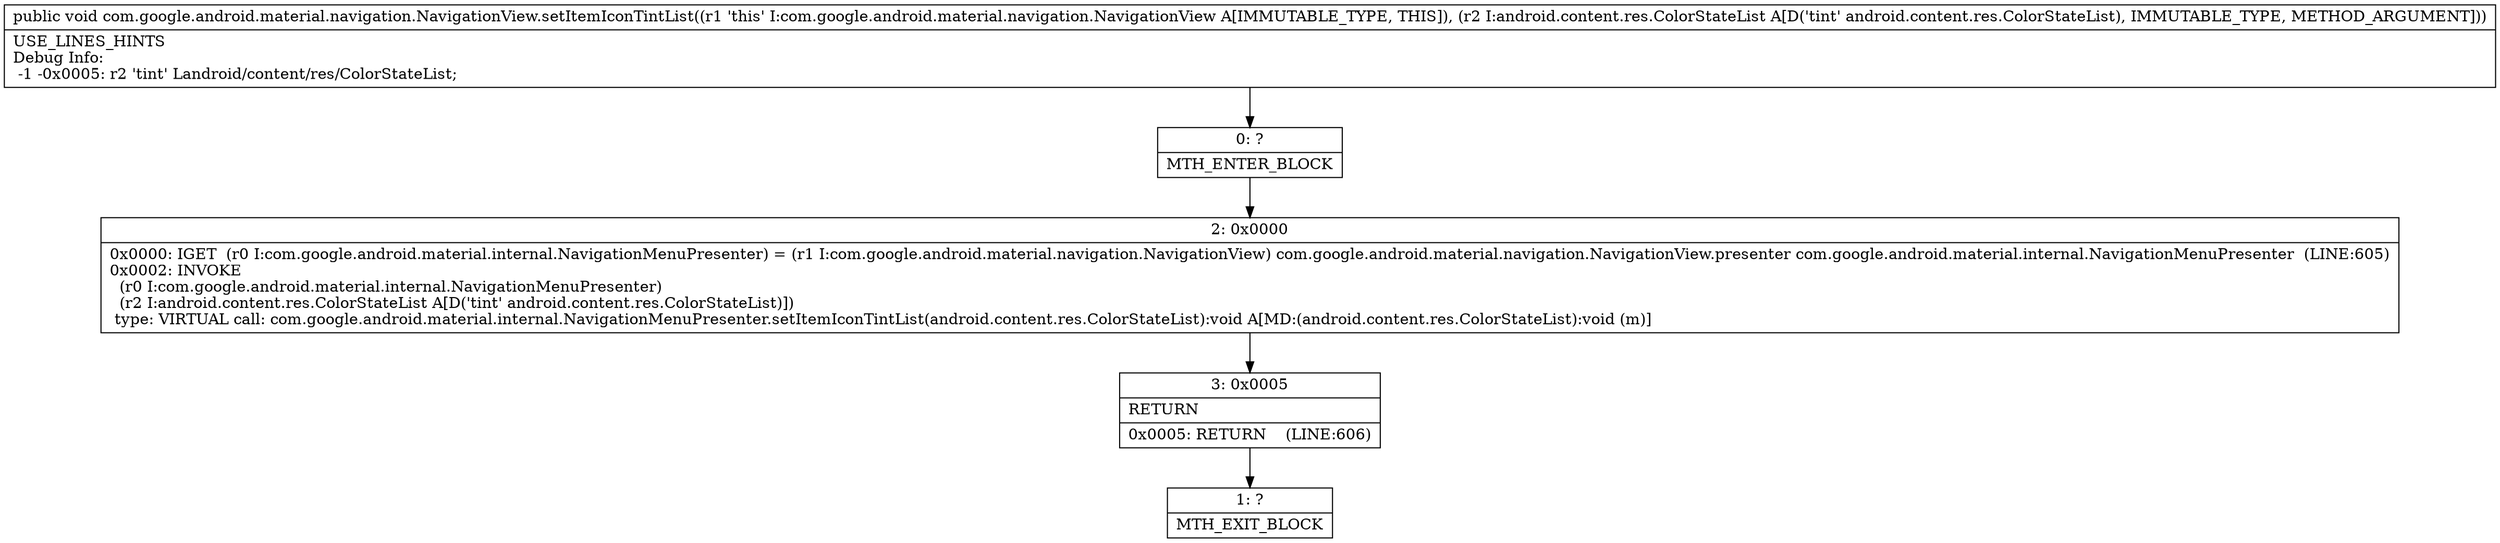 digraph "CFG forcom.google.android.material.navigation.NavigationView.setItemIconTintList(Landroid\/content\/res\/ColorStateList;)V" {
Node_0 [shape=record,label="{0\:\ ?|MTH_ENTER_BLOCK\l}"];
Node_2 [shape=record,label="{2\:\ 0x0000|0x0000: IGET  (r0 I:com.google.android.material.internal.NavigationMenuPresenter) = (r1 I:com.google.android.material.navigation.NavigationView) com.google.android.material.navigation.NavigationView.presenter com.google.android.material.internal.NavigationMenuPresenter  (LINE:605)\l0x0002: INVOKE  \l  (r0 I:com.google.android.material.internal.NavigationMenuPresenter)\l  (r2 I:android.content.res.ColorStateList A[D('tint' android.content.res.ColorStateList)])\l type: VIRTUAL call: com.google.android.material.internal.NavigationMenuPresenter.setItemIconTintList(android.content.res.ColorStateList):void A[MD:(android.content.res.ColorStateList):void (m)]\l}"];
Node_3 [shape=record,label="{3\:\ 0x0005|RETURN\l|0x0005: RETURN    (LINE:606)\l}"];
Node_1 [shape=record,label="{1\:\ ?|MTH_EXIT_BLOCK\l}"];
MethodNode[shape=record,label="{public void com.google.android.material.navigation.NavigationView.setItemIconTintList((r1 'this' I:com.google.android.material.navigation.NavigationView A[IMMUTABLE_TYPE, THIS]), (r2 I:android.content.res.ColorStateList A[D('tint' android.content.res.ColorStateList), IMMUTABLE_TYPE, METHOD_ARGUMENT]))  | USE_LINES_HINTS\lDebug Info:\l  \-1 \-0x0005: r2 'tint' Landroid\/content\/res\/ColorStateList;\l}"];
MethodNode -> Node_0;Node_0 -> Node_2;
Node_2 -> Node_3;
Node_3 -> Node_1;
}

